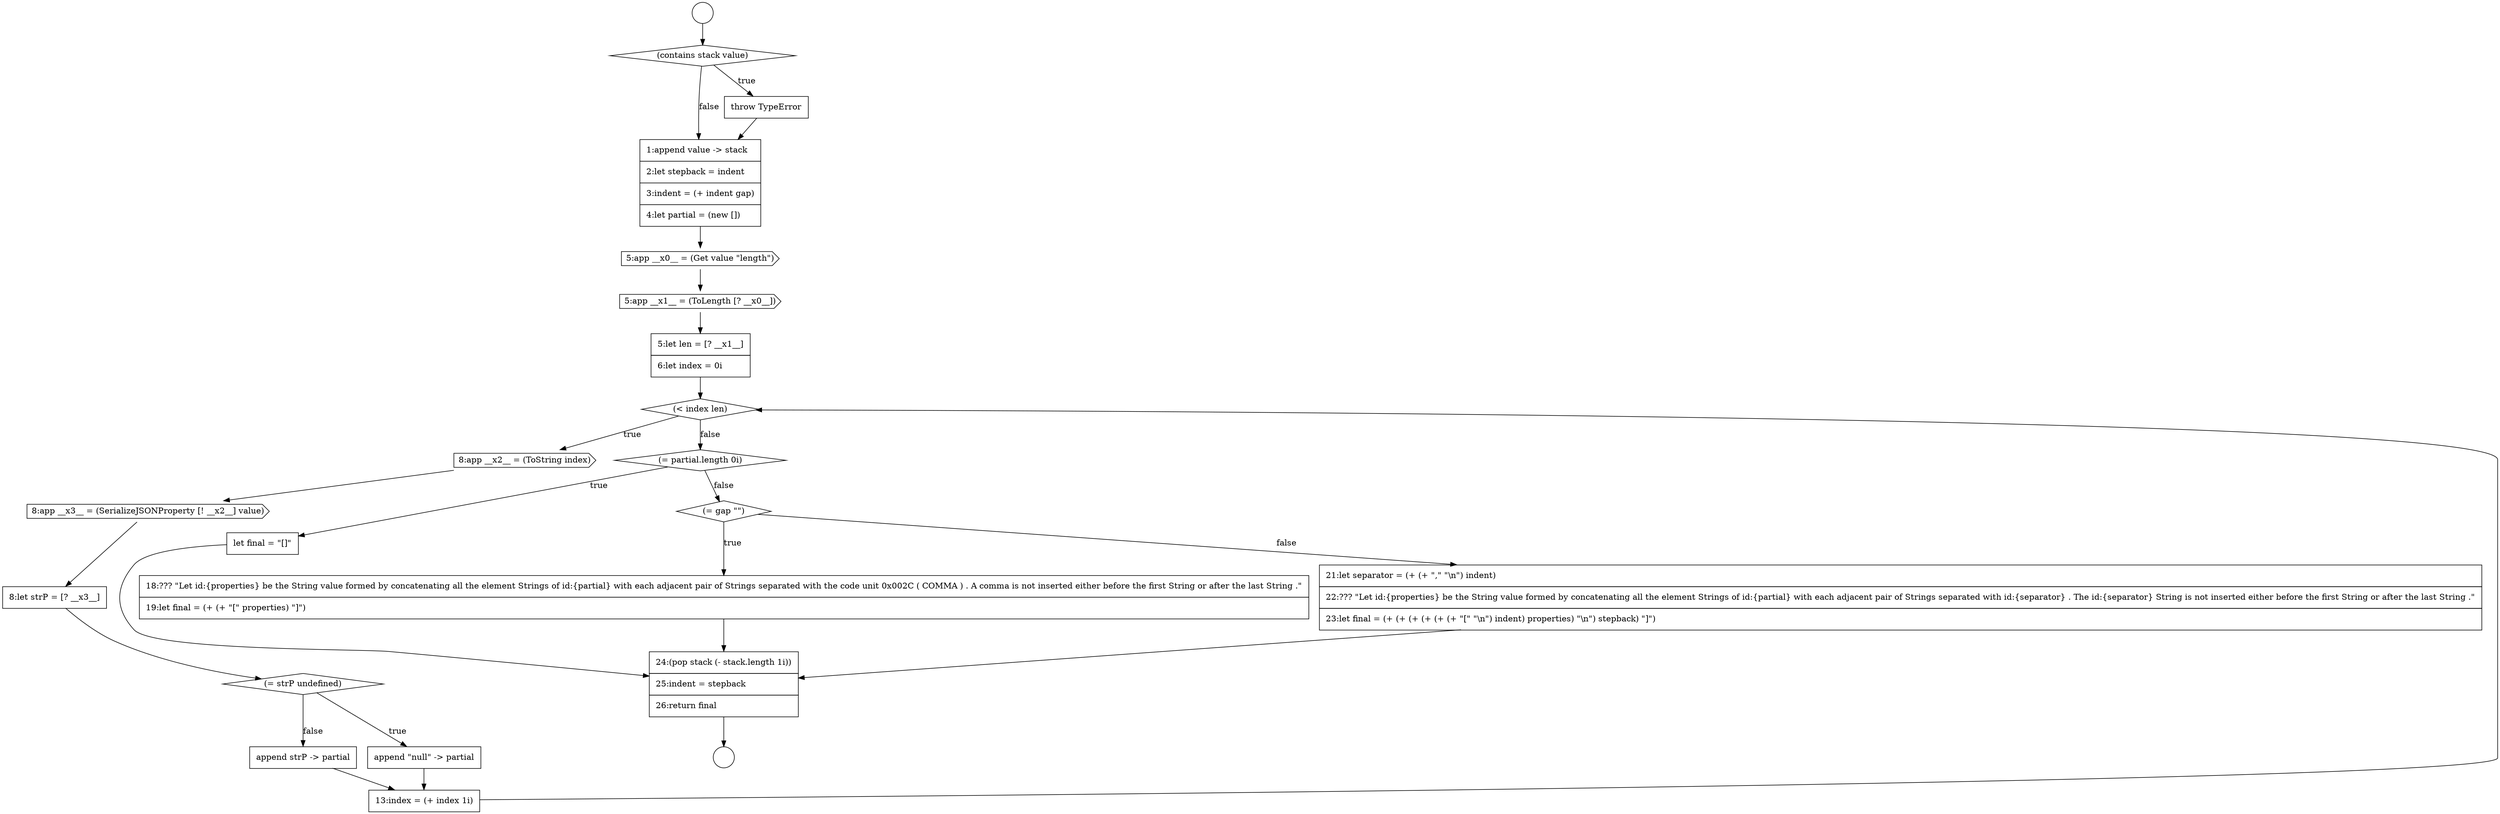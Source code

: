 digraph {
  node17449 [shape=none, margin=0, label=<<font color="black">
    <table border="0" cellborder="1" cellspacing="0" cellpadding="10">
      <tr><td align="left">1:append value -&gt; stack</td></tr>
      <tr><td align="left">2:let stepback = indent</td></tr>
      <tr><td align="left">3:indent = (+ indent gap)</td></tr>
      <tr><td align="left">4:let partial = (new [])</td></tr>
    </table>
  </font>> color="black" fillcolor="white" style=filled]
  node17453 [shape=diamond, label=<<font color="black">(&lt; index len)</font>> color="black" fillcolor="white" style=filled]
  node17445 [shape=circle label=" " color="black" fillcolor="white" style=filled]
  node17462 [shape=none, margin=0, label=<<font color="black">
    <table border="0" cellborder="1" cellspacing="0" cellpadding="10">
      <tr><td align="left">let final = &quot;[]&quot;</td></tr>
    </table>
  </font>> color="black" fillcolor="white" style=filled]
  node17450 [shape=cds, label=<<font color="black">5:app __x0__ = (Get value &quot;length&quot;)</font>> color="black" fillcolor="white" style=filled]
  node17454 [shape=cds, label=<<font color="black">8:app __x2__ = (ToString index)</font>> color="black" fillcolor="white" style=filled]
  node17455 [shape=cds, label=<<font color="black">8:app __x3__ = (SerializeJSONProperty [! __x2__] value)</font>> color="black" fillcolor="white" style=filled]
  node17464 [shape=none, margin=0, label=<<font color="black">
    <table border="0" cellborder="1" cellspacing="0" cellpadding="10">
      <tr><td align="left">18:??? &quot;Let id:{properties} be the String value formed by concatenating all the element Strings of id:{partial} with each adjacent pair of Strings separated with the code unit 0x002C ( COMMA ) . A comma is not inserted either before the first String or after the last String .&quot;</td></tr>
      <tr><td align="left">19:let final = (+ (+ &quot;[&quot; properties) &quot;]&quot;)</td></tr>
    </table>
  </font>> color="black" fillcolor="white" style=filled]
  node17447 [shape=diamond, label=<<font color="black">(contains stack value)</font>> color="black" fillcolor="white" style=filled]
  node17456 [shape=none, margin=0, label=<<font color="black">
    <table border="0" cellborder="1" cellspacing="0" cellpadding="10">
      <tr><td align="left">8:let strP = [? __x3__]</td></tr>
    </table>
  </font>> color="black" fillcolor="white" style=filled]
  node17446 [shape=circle label=" " color="black" fillcolor="white" style=filled]
  node17463 [shape=diamond, label=<<font color="black">(= gap &quot;&quot;)</font>> color="black" fillcolor="white" style=filled]
  node17466 [shape=none, margin=0, label=<<font color="black">
    <table border="0" cellborder="1" cellspacing="0" cellpadding="10">
      <tr><td align="left">24:(pop stack (- stack.length 1i))</td></tr>
      <tr><td align="left">25:indent = stepback</td></tr>
      <tr><td align="left">26:return final</td></tr>
    </table>
  </font>> color="black" fillcolor="white" style=filled]
  node17459 [shape=none, margin=0, label=<<font color="black">
    <table border="0" cellborder="1" cellspacing="0" cellpadding="10">
      <tr><td align="left">append strP -&gt; partial</td></tr>
    </table>
  </font>> color="black" fillcolor="white" style=filled]
  node17458 [shape=none, margin=0, label=<<font color="black">
    <table border="0" cellborder="1" cellspacing="0" cellpadding="10">
      <tr><td align="left">append &quot;null&quot; -&gt; partial</td></tr>
    </table>
  </font>> color="black" fillcolor="white" style=filled]
  node17451 [shape=cds, label=<<font color="black">5:app __x1__ = (ToLength [? __x0__])</font>> color="black" fillcolor="white" style=filled]
  node17448 [shape=none, margin=0, label=<<font color="black">
    <table border="0" cellborder="1" cellspacing="0" cellpadding="10">
      <tr><td align="left">throw TypeError</td></tr>
    </table>
  </font>> color="black" fillcolor="white" style=filled]
  node17461 [shape=diamond, label=<<font color="black">(= partial.length 0i)</font>> color="black" fillcolor="white" style=filled]
  node17452 [shape=none, margin=0, label=<<font color="black">
    <table border="0" cellborder="1" cellspacing="0" cellpadding="10">
      <tr><td align="left">5:let len = [? __x1__]</td></tr>
      <tr><td align="left">6:let index = 0i</td></tr>
    </table>
  </font>> color="black" fillcolor="white" style=filled]
  node17457 [shape=diamond, label=<<font color="black">(= strP undefined)</font>> color="black" fillcolor="white" style=filled]
  node17460 [shape=none, margin=0, label=<<font color="black">
    <table border="0" cellborder="1" cellspacing="0" cellpadding="10">
      <tr><td align="left">13:index = (+ index 1i)</td></tr>
    </table>
  </font>> color="black" fillcolor="white" style=filled]
  node17465 [shape=none, margin=0, label=<<font color="black">
    <table border="0" cellborder="1" cellspacing="0" cellpadding="10">
      <tr><td align="left">21:let separator = (+ (+ &quot;,&quot; &quot;\n&quot;) indent)</td></tr>
      <tr><td align="left">22:??? &quot;Let id:{properties} be the String value formed by concatenating all the element Strings of id:{partial} with each adjacent pair of Strings separated with id:{separator} . The id:{separator} String is not inserted either before the first String or after the last String .&quot;</td></tr>
      <tr><td align="left">23:let final = (+ (+ (+ (+ (+ (+ &quot;[&quot; &quot;\n&quot;) indent) properties) &quot;\n&quot;) stepback) &quot;]&quot;)</td></tr>
    </table>
  </font>> color="black" fillcolor="white" style=filled]
  node17456 -> node17457 [ color="black"]
  node17453 -> node17454 [label=<<font color="black">true</font>> color="black"]
  node17453 -> node17461 [label=<<font color="black">false</font>> color="black"]
  node17459 -> node17460 [ color="black"]
  node17455 -> node17456 [ color="black"]
  node17450 -> node17451 [ color="black"]
  node17463 -> node17464 [label=<<font color="black">true</font>> color="black"]
  node17463 -> node17465 [label=<<font color="black">false</font>> color="black"]
  node17466 -> node17446 [ color="black"]
  node17445 -> node17447 [ color="black"]
  node17452 -> node17453 [ color="black"]
  node17461 -> node17462 [label=<<font color="black">true</font>> color="black"]
  node17461 -> node17463 [label=<<font color="black">false</font>> color="black"]
  node17458 -> node17460 [ color="black"]
  node17449 -> node17450 [ color="black"]
  node17447 -> node17448 [label=<<font color="black">true</font>> color="black"]
  node17447 -> node17449 [label=<<font color="black">false</font>> color="black"]
  node17451 -> node17452 [ color="black"]
  node17454 -> node17455 [ color="black"]
  node17464 -> node17466 [ color="black"]
  node17457 -> node17458 [label=<<font color="black">true</font>> color="black"]
  node17457 -> node17459 [label=<<font color="black">false</font>> color="black"]
  node17462 -> node17466 [ color="black"]
  node17448 -> node17449 [ color="black"]
  node17460 -> node17453 [ color="black"]
  node17465 -> node17466 [ color="black"]
}
